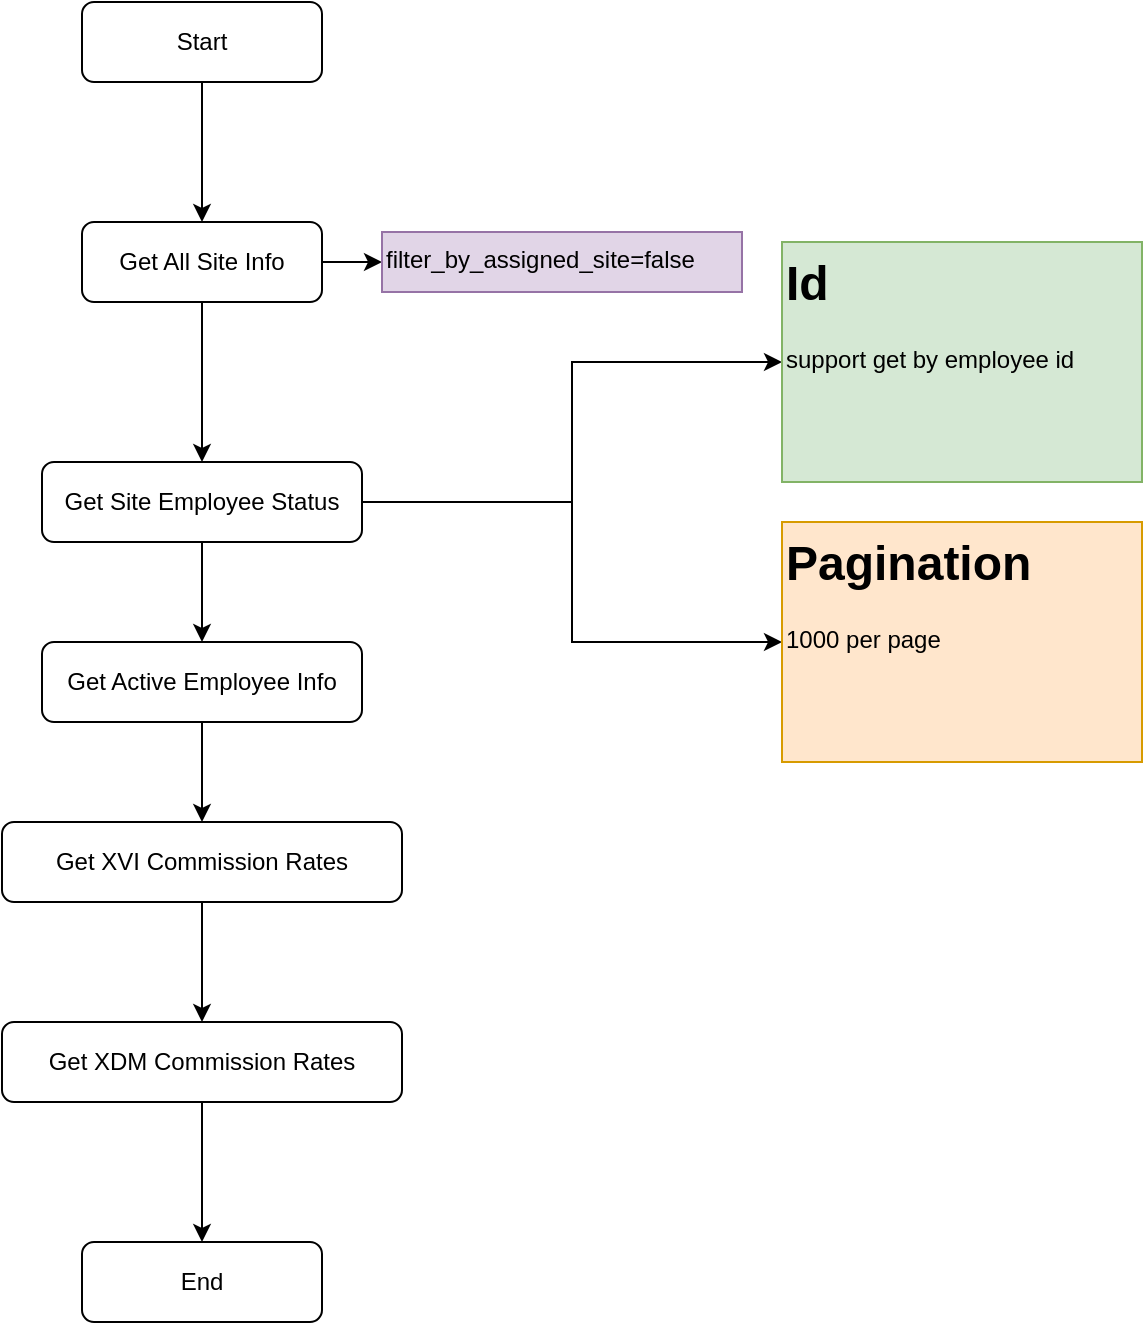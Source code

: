 <mxfile version="28.2.7">
  <diagram id="C5RBs43oDa-KdzZeNtuy" name="Page-1">
    <mxGraphModel dx="1234" dy="706" grid="1" gridSize="10" guides="1" tooltips="1" connect="1" arrows="1" fold="1" page="1" pageScale="1" pageWidth="827" pageHeight="1169" math="0" shadow="0">
      <root>
        <mxCell id="WIyWlLk6GJQsqaUBKTNV-0" />
        <mxCell id="WIyWlLk6GJQsqaUBKTNV-1" parent="WIyWlLk6GJQsqaUBKTNV-0" />
        <mxCell id="5LXkmB3HY5V3C7JoFC5d-1" value="" style="edgeStyle=orthogonalEdgeStyle;rounded=0;orthogonalLoop=1;jettySize=auto;html=1;" parent="WIyWlLk6GJQsqaUBKTNV-1" source="WIyWlLk6GJQsqaUBKTNV-3" target="5LXkmB3HY5V3C7JoFC5d-0" edge="1">
          <mxGeometry relative="1" as="geometry" />
        </mxCell>
        <mxCell id="WIyWlLk6GJQsqaUBKTNV-3" value="Start" style="rounded=1;whiteSpace=wrap;html=1;fontSize=12;glass=0;strokeWidth=1;shadow=0;" parent="WIyWlLk6GJQsqaUBKTNV-1" vertex="1">
          <mxGeometry x="160" y="80" width="120" height="40" as="geometry" />
        </mxCell>
        <mxCell id="5LXkmB3HY5V3C7JoFC5d-4" value="" style="edgeStyle=orthogonalEdgeStyle;rounded=0;orthogonalLoop=1;jettySize=auto;html=1;" parent="WIyWlLk6GJQsqaUBKTNV-1" source="5LXkmB3HY5V3C7JoFC5d-0" target="5LXkmB3HY5V3C7JoFC5d-3" edge="1">
          <mxGeometry relative="1" as="geometry" />
        </mxCell>
        <mxCell id="fLFkQYOwKTprjXCMm9Hj-10" style="edgeStyle=orthogonalEdgeStyle;rounded=0;orthogonalLoop=1;jettySize=auto;html=1;exitX=1;exitY=0.5;exitDx=0;exitDy=0;" edge="1" parent="WIyWlLk6GJQsqaUBKTNV-1" source="5LXkmB3HY5V3C7JoFC5d-0" target="fLFkQYOwKTprjXCMm9Hj-9">
          <mxGeometry relative="1" as="geometry" />
        </mxCell>
        <mxCell id="5LXkmB3HY5V3C7JoFC5d-0" value="Get All Site Info" style="rounded=1;whiteSpace=wrap;html=1;fontSize=12;glass=0;strokeWidth=1;shadow=0;" parent="WIyWlLk6GJQsqaUBKTNV-1" vertex="1">
          <mxGeometry x="160" y="190" width="120" height="40" as="geometry" />
        </mxCell>
        <mxCell id="fLFkQYOwKTprjXCMm9Hj-1" style="edgeStyle=orthogonalEdgeStyle;rounded=0;orthogonalLoop=1;jettySize=auto;html=1;exitX=1;exitY=0.5;exitDx=0;exitDy=0;entryX=0;entryY=0.5;entryDx=0;entryDy=0;" edge="1" parent="WIyWlLk6GJQsqaUBKTNV-1" source="5LXkmB3HY5V3C7JoFC5d-3" target="fLFkQYOwKTprjXCMm9Hj-0">
          <mxGeometry relative="1" as="geometry" />
        </mxCell>
        <mxCell id="fLFkQYOwKTprjXCMm9Hj-2" style="edgeStyle=orthogonalEdgeStyle;rounded=0;orthogonalLoop=1;jettySize=auto;html=1;exitX=1;exitY=0.5;exitDx=0;exitDy=0;entryX=0;entryY=0.5;entryDx=0;entryDy=0;" edge="1" parent="WIyWlLk6GJQsqaUBKTNV-1" source="5LXkmB3HY5V3C7JoFC5d-3" target="5LXkmB3HY5V3C7JoFC5d-16">
          <mxGeometry relative="1" as="geometry" />
        </mxCell>
        <mxCell id="fLFkQYOwKTprjXCMm9Hj-7" value="" style="edgeStyle=orthogonalEdgeStyle;rounded=0;orthogonalLoop=1;jettySize=auto;html=1;" edge="1" parent="WIyWlLk6GJQsqaUBKTNV-1" source="5LXkmB3HY5V3C7JoFC5d-3" target="fLFkQYOwKTprjXCMm9Hj-6">
          <mxGeometry relative="1" as="geometry" />
        </mxCell>
        <mxCell id="5LXkmB3HY5V3C7JoFC5d-3" value="Get Site Employee Status" style="rounded=1;whiteSpace=wrap;html=1;fontSize=12;glass=0;strokeWidth=1;shadow=0;" parent="WIyWlLk6GJQsqaUBKTNV-1" vertex="1">
          <mxGeometry x="140" y="310" width="160" height="40" as="geometry" />
        </mxCell>
        <mxCell id="5LXkmB3HY5V3C7JoFC5d-8" value="End" style="rounded=1;whiteSpace=wrap;html=1;fontSize=12;glass=0;strokeWidth=1;shadow=0;" parent="WIyWlLk6GJQsqaUBKTNV-1" vertex="1">
          <mxGeometry x="160" y="700" width="120" height="40" as="geometry" />
        </mxCell>
        <mxCell id="fLFkQYOwKTprjXCMm9Hj-4" value="" style="edgeStyle=orthogonalEdgeStyle;rounded=0;orthogonalLoop=1;jettySize=auto;html=1;" edge="1" parent="WIyWlLk6GJQsqaUBKTNV-1" source="5LXkmB3HY5V3C7JoFC5d-10" target="fLFkQYOwKTprjXCMm9Hj-3">
          <mxGeometry relative="1" as="geometry" />
        </mxCell>
        <mxCell id="5LXkmB3HY5V3C7JoFC5d-10" value="Get XVI Commission Rates" style="rounded=1;whiteSpace=wrap;html=1;fontSize=12;glass=0;strokeWidth=1;shadow=0;" parent="WIyWlLk6GJQsqaUBKTNV-1" vertex="1">
          <mxGeometry x="120" y="490" width="200" height="40" as="geometry" />
        </mxCell>
        <mxCell id="5LXkmB3HY5V3C7JoFC5d-16" value="&lt;h1 style=&quot;margin-top: 0px;&quot;&gt;Pagination&lt;/h1&gt;&lt;p&gt;1000 per page&lt;/p&gt;" style="text;html=1;whiteSpace=wrap;overflow=hidden;rounded=0;fillColor=#ffe6cc;strokeColor=#d79b00;" parent="WIyWlLk6GJQsqaUBKTNV-1" vertex="1">
          <mxGeometry x="510" y="340" width="180" height="120" as="geometry" />
        </mxCell>
        <mxCell id="fLFkQYOwKTprjXCMm9Hj-0" value="&lt;h1 style=&quot;margin-top: 0px;&quot;&gt;Id&lt;/h1&gt;&lt;p&gt;support get by employee id&lt;/p&gt;" style="text;html=1;whiteSpace=wrap;overflow=hidden;rounded=0;fillColor=#d5e8d4;strokeColor=#82b366;" vertex="1" parent="WIyWlLk6GJQsqaUBKTNV-1">
          <mxGeometry x="510" y="200" width="180" height="120" as="geometry" />
        </mxCell>
        <mxCell id="fLFkQYOwKTprjXCMm9Hj-5" style="edgeStyle=orthogonalEdgeStyle;rounded=0;orthogonalLoop=1;jettySize=auto;html=1;exitX=0.5;exitY=1;exitDx=0;exitDy=0;" edge="1" parent="WIyWlLk6GJQsqaUBKTNV-1" source="fLFkQYOwKTprjXCMm9Hj-3" target="5LXkmB3HY5V3C7JoFC5d-8">
          <mxGeometry relative="1" as="geometry" />
        </mxCell>
        <mxCell id="fLFkQYOwKTprjXCMm9Hj-3" value="Get XDM Commission Rates" style="rounded=1;whiteSpace=wrap;html=1;fontSize=12;glass=0;strokeWidth=1;shadow=0;" vertex="1" parent="WIyWlLk6GJQsqaUBKTNV-1">
          <mxGeometry x="120" y="590" width="200" height="40" as="geometry" />
        </mxCell>
        <mxCell id="fLFkQYOwKTprjXCMm9Hj-11" value="" style="edgeStyle=orthogonalEdgeStyle;rounded=0;orthogonalLoop=1;jettySize=auto;html=1;" edge="1" parent="WIyWlLk6GJQsqaUBKTNV-1" source="fLFkQYOwKTprjXCMm9Hj-6" target="5LXkmB3HY5V3C7JoFC5d-10">
          <mxGeometry relative="1" as="geometry" />
        </mxCell>
        <mxCell id="fLFkQYOwKTprjXCMm9Hj-6" value="Get Active Employee Info" style="rounded=1;whiteSpace=wrap;html=1;fontSize=12;glass=0;strokeWidth=1;shadow=0;" vertex="1" parent="WIyWlLk6GJQsqaUBKTNV-1">
          <mxGeometry x="140" y="400" width="160" height="40" as="geometry" />
        </mxCell>
        <mxCell id="fLFkQYOwKTprjXCMm9Hj-9" value="filter_by_assigned_site=false" style="text;html=1;whiteSpace=wrap;overflow=hidden;rounded=0;fillColor=#e1d5e7;strokeColor=#9673a6;" vertex="1" parent="WIyWlLk6GJQsqaUBKTNV-1">
          <mxGeometry x="310" y="195" width="180" height="30" as="geometry" />
        </mxCell>
      </root>
    </mxGraphModel>
  </diagram>
</mxfile>
